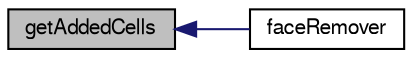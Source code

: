 digraph "getAddedCells"
{
  bgcolor="transparent";
  edge [fontname="FreeSans",fontsize="10",labelfontname="FreeSans",labelfontsize="10"];
  node [fontname="FreeSans",fontsize="10",shape=record];
  rankdir="LR";
  Node2493 [label="getAddedCells",height=0.2,width=0.4,color="black", fillcolor="grey75", style="filled", fontcolor="black"];
  Node2493 -> Node2494 [dir="back",color="midnightblue",fontsize="10",style="solid",fontname="FreeSans"];
  Node2494 [label="faceRemover",height=0.2,width=0.4,color="black",URL="$a21518.html#a115637e185196eb4aa709b72f59137cd"];
}
